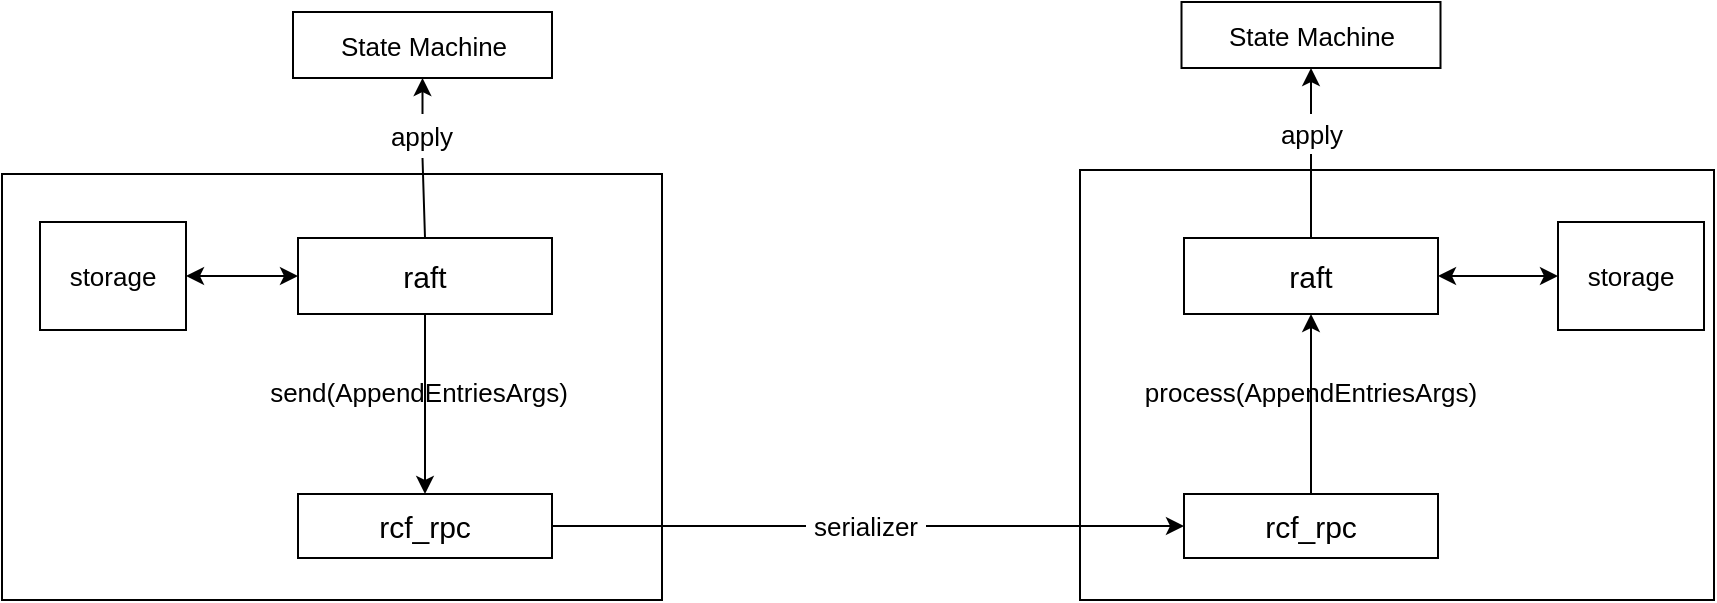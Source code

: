 <mxfile version="20.4.1" type="github">
  <diagram id="3AFov8Uf1Q9FbotQsO03" name="第 1 页">
    <mxGraphModel dx="1426" dy="770" grid="0" gridSize="10" guides="1" tooltips="1" connect="1" arrows="1" fold="1" page="1" pageScale="1" pageWidth="3300" pageHeight="4681" math="0" shadow="0">
      <root>
        <mxCell id="0" />
        <mxCell id="1" parent="0" />
        <mxCell id="d8JHSTi1aIzGwKLDUFH--1" value="" style="rounded=0;whiteSpace=wrap;html=1;" vertex="1" parent="1">
          <mxGeometry x="234" y="377" width="330" height="213" as="geometry" />
        </mxCell>
        <mxCell id="d8JHSTi1aIzGwKLDUFH--2" value="&lt;font style=&quot;font-size: 15px;&quot;&gt;rcf_rpc&lt;/font&gt;" style="rounded=0;whiteSpace=wrap;html=1;" vertex="1" parent="1">
          <mxGeometry x="382" y="537" width="127" height="32" as="geometry" />
        </mxCell>
        <mxCell id="d8JHSTi1aIzGwKLDUFH--3" value="raft" style="rounded=0;whiteSpace=wrap;html=1;fontSize=15;" vertex="1" parent="1">
          <mxGeometry x="382" y="409" width="127" height="38" as="geometry" />
        </mxCell>
        <mxCell id="d8JHSTi1aIzGwKLDUFH--6" value="" style="endArrow=classic;html=1;rounded=0;fontSize=15;exitX=0.5;exitY=1;exitDx=0;exitDy=0;" edge="1" parent="1" source="d8JHSTi1aIzGwKLDUFH--3" target="d8JHSTi1aIzGwKLDUFH--2">
          <mxGeometry width="50" height="50" relative="1" as="geometry">
            <mxPoint x="699" y="419" as="sourcePoint" />
            <mxPoint x="749" y="369" as="targetPoint" />
          </mxGeometry>
        </mxCell>
        <mxCell id="d8JHSTi1aIzGwKLDUFH--8" value="" style="rounded=0;whiteSpace=wrap;html=1;" vertex="1" parent="1">
          <mxGeometry x="773" y="375" width="317" height="215" as="geometry" />
        </mxCell>
        <mxCell id="d8JHSTi1aIzGwKLDUFH--9" value="&lt;font style=&quot;font-size: 15px;&quot;&gt;rcf_rpc&lt;/font&gt;" style="rounded=0;whiteSpace=wrap;html=1;" vertex="1" parent="1">
          <mxGeometry x="825" y="537" width="127" height="32" as="geometry" />
        </mxCell>
        <mxCell id="d8JHSTi1aIzGwKLDUFH--10" value="raft" style="rounded=0;whiteSpace=wrap;html=1;fontSize=15;" vertex="1" parent="1">
          <mxGeometry x="825" y="409" width="127" height="38" as="geometry" />
        </mxCell>
        <mxCell id="d8JHSTi1aIzGwKLDUFH--12" value="" style="endArrow=classic;html=1;rounded=0;fontSize=15;exitX=1;exitY=0.5;exitDx=0;exitDy=0;entryX=0;entryY=0.5;entryDx=0;entryDy=0;startArrow=none;" edge="1" parent="1" source="d8JHSTi1aIzGwKLDUFH--16" target="d8JHSTi1aIzGwKLDUFH--9">
          <mxGeometry width="50" height="50" relative="1" as="geometry">
            <mxPoint x="699" y="419" as="sourcePoint" />
            <mxPoint x="749" y="369" as="targetPoint" />
          </mxGeometry>
        </mxCell>
        <mxCell id="d8JHSTi1aIzGwKLDUFH--13" value="" style="endArrow=classic;html=1;rounded=0;fontSize=15;exitX=0.5;exitY=0;exitDx=0;exitDy=0;" edge="1" parent="1" source="d8JHSTi1aIzGwKLDUFH--9" target="d8JHSTi1aIzGwKLDUFH--10">
          <mxGeometry width="50" height="50" relative="1" as="geometry">
            <mxPoint x="699" y="419" as="sourcePoint" />
            <mxPoint x="749" y="369" as="targetPoint" />
          </mxGeometry>
        </mxCell>
        <mxCell id="d8JHSTi1aIzGwKLDUFH--14" value="&lt;font style=&quot;font-size: 13px;&quot;&gt;send(AppendEntriesArgs)&lt;/font&gt;" style="text;html=1;strokeColor=none;fillColor=none;align=center;verticalAlign=middle;whiteSpace=wrap;rounded=0;fontSize=15;" vertex="1" parent="1">
          <mxGeometry x="360" y="470" width="165" height="30" as="geometry" />
        </mxCell>
        <mxCell id="d8JHSTi1aIzGwKLDUFH--15" value="&lt;font style=&quot;font-size: 13px;&quot;&gt;process(AppendEntriesArgs)&lt;/font&gt;" style="text;html=1;strokeColor=none;fillColor=none;align=center;verticalAlign=middle;whiteSpace=wrap;rounded=0;fontSize=15;" vertex="1" parent="1">
          <mxGeometry x="806" y="470" width="165" height="30" as="geometry" />
        </mxCell>
        <mxCell id="d8JHSTi1aIzGwKLDUFH--16" value="serializer" style="text;html=1;strokeColor=none;fillColor=none;align=center;verticalAlign=middle;whiteSpace=wrap;rounded=0;fontSize=13;" vertex="1" parent="1">
          <mxGeometry x="636" y="538" width="60" height="30" as="geometry" />
        </mxCell>
        <mxCell id="d8JHSTi1aIzGwKLDUFH--17" value="" style="endArrow=none;html=1;rounded=0;fontSize=15;exitX=1;exitY=0.5;exitDx=0;exitDy=0;entryX=0;entryY=0.5;entryDx=0;entryDy=0;" edge="1" parent="1" source="d8JHSTi1aIzGwKLDUFH--2" target="d8JHSTi1aIzGwKLDUFH--16">
          <mxGeometry width="50" height="50" relative="1" as="geometry">
            <mxPoint x="509" y="553" as="sourcePoint" />
            <mxPoint x="825" y="553" as="targetPoint" />
          </mxGeometry>
        </mxCell>
        <mxCell id="d8JHSTi1aIzGwKLDUFH--18" value="storage" style="rounded=0;whiteSpace=wrap;html=1;fontSize=13;" vertex="1" parent="1">
          <mxGeometry x="253" y="401" width="73" height="54" as="geometry" />
        </mxCell>
        <mxCell id="d8JHSTi1aIzGwKLDUFH--19" value="storage" style="rounded=0;whiteSpace=wrap;html=1;fontSize=13;" vertex="1" parent="1">
          <mxGeometry x="1012" y="401" width="73" height="54" as="geometry" />
        </mxCell>
        <mxCell id="d8JHSTi1aIzGwKLDUFH--20" value="" style="endArrow=classic;startArrow=classic;html=1;rounded=0;fontSize=13;exitX=1;exitY=0.5;exitDx=0;exitDy=0;entryX=0;entryY=0.5;entryDx=0;entryDy=0;" edge="1" parent="1" source="d8JHSTi1aIzGwKLDUFH--18" target="d8JHSTi1aIzGwKLDUFH--3">
          <mxGeometry width="50" height="50" relative="1" as="geometry">
            <mxPoint x="699" y="419" as="sourcePoint" />
            <mxPoint x="749" y="369" as="targetPoint" />
          </mxGeometry>
        </mxCell>
        <mxCell id="d8JHSTi1aIzGwKLDUFH--21" value="" style="endArrow=classic;startArrow=classic;html=1;rounded=0;fontSize=13;exitX=1;exitY=0.5;exitDx=0;exitDy=0;" edge="1" parent="1" source="d8JHSTi1aIzGwKLDUFH--10" target="d8JHSTi1aIzGwKLDUFH--19">
          <mxGeometry width="50" height="50" relative="1" as="geometry">
            <mxPoint x="699" y="419" as="sourcePoint" />
            <mxPoint x="749" y="369" as="targetPoint" />
          </mxGeometry>
        </mxCell>
        <mxCell id="d8JHSTi1aIzGwKLDUFH--23" value="State Machine" style="rounded=0;whiteSpace=wrap;html=1;fontSize=13;" vertex="1" parent="1">
          <mxGeometry x="379.5" y="296" width="129.5" height="33" as="geometry" />
        </mxCell>
        <mxCell id="d8JHSTi1aIzGwKLDUFH--24" value="" style="endArrow=classic;html=1;rounded=0;fontSize=13;exitX=0.5;exitY=0;exitDx=0;exitDy=0;entryX=0.5;entryY=1;entryDx=0;entryDy=0;startArrow=none;" edge="1" parent="1" source="d8JHSTi1aIzGwKLDUFH--29" target="d8JHSTi1aIzGwKLDUFH--23">
          <mxGeometry width="50" height="50" relative="1" as="geometry">
            <mxPoint x="699" y="419" as="sourcePoint" />
            <mxPoint x="749" y="369" as="targetPoint" />
          </mxGeometry>
        </mxCell>
        <mxCell id="d8JHSTi1aIzGwKLDUFH--25" value="State Machine" style="rounded=0;whiteSpace=wrap;html=1;fontSize=13;" vertex="1" parent="1">
          <mxGeometry x="823.75" y="291" width="129.5" height="33" as="geometry" />
        </mxCell>
        <mxCell id="d8JHSTi1aIzGwKLDUFH--26" value="" style="endArrow=classic;html=1;rounded=0;fontSize=13;exitX=0.5;exitY=0;exitDx=0;exitDy=0;entryX=0.5;entryY=1;entryDx=0;entryDy=0;startArrow=none;" edge="1" parent="1" source="d8JHSTi1aIzGwKLDUFH--27" target="d8JHSTi1aIzGwKLDUFH--25">
          <mxGeometry width="50" height="50" relative="1" as="geometry">
            <mxPoint x="455.5" y="419" as="sourcePoint" />
            <mxPoint x="455.5" y="363" as="targetPoint" />
          </mxGeometry>
        </mxCell>
        <mxCell id="d8JHSTi1aIzGwKLDUFH--27" value="apply" style="text;html=1;strokeColor=none;fillColor=none;align=center;verticalAlign=middle;whiteSpace=wrap;rounded=0;fontSize=13;" vertex="1" parent="1">
          <mxGeometry x="858.5" y="347" width="60" height="20" as="geometry" />
        </mxCell>
        <mxCell id="d8JHSTi1aIzGwKLDUFH--28" value="" style="endArrow=none;html=1;rounded=0;fontSize=13;exitX=0.5;exitY=0;exitDx=0;exitDy=0;entryX=0.5;entryY=1;entryDx=0;entryDy=0;" edge="1" parent="1" source="d8JHSTi1aIzGwKLDUFH--10" target="d8JHSTi1aIzGwKLDUFH--27">
          <mxGeometry width="50" height="50" relative="1" as="geometry">
            <mxPoint x="888.5" y="409" as="sourcePoint" />
            <mxPoint x="887.25" y="336" as="targetPoint" />
          </mxGeometry>
        </mxCell>
        <mxCell id="d8JHSTi1aIzGwKLDUFH--29" value="apply" style="text;html=1;strokeColor=none;fillColor=none;align=center;verticalAlign=middle;whiteSpace=wrap;rounded=0;fontSize=13;" vertex="1" parent="1">
          <mxGeometry x="414.25" y="347" width="60" height="22" as="geometry" />
        </mxCell>
        <mxCell id="d8JHSTi1aIzGwKLDUFH--30" value="" style="endArrow=none;html=1;rounded=0;fontSize=13;exitX=0.5;exitY=0;exitDx=0;exitDy=0;entryX=0.5;entryY=1;entryDx=0;entryDy=0;" edge="1" parent="1" source="d8JHSTi1aIzGwKLDUFH--3" target="d8JHSTi1aIzGwKLDUFH--29">
          <mxGeometry width="50" height="50" relative="1" as="geometry">
            <mxPoint x="445.5" y="409" as="sourcePoint" />
            <mxPoint x="446.75" y="336" as="targetPoint" />
          </mxGeometry>
        </mxCell>
      </root>
    </mxGraphModel>
  </diagram>
</mxfile>
